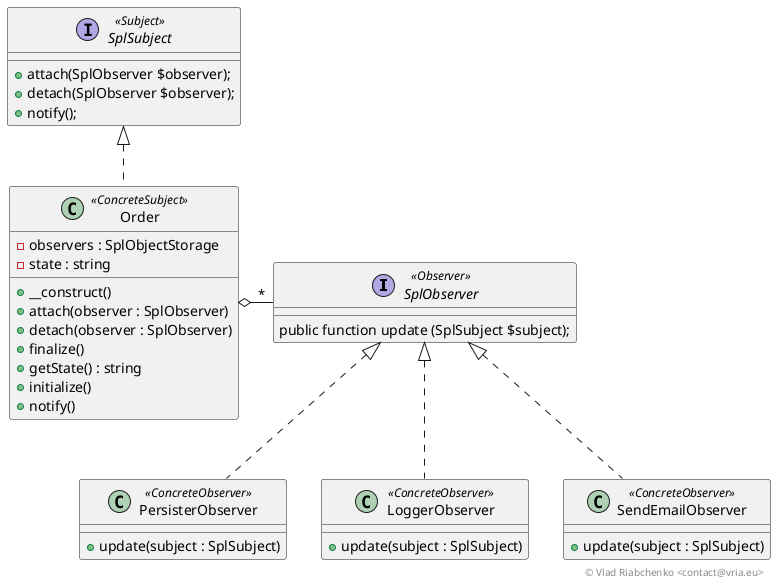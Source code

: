 @startuml

interface SplObserver << Observer >> {
    public function update (SplSubject $subject);
}

interface SplSubject << Subject >> {
    +attach(SplObserver $observer);
    +detach(SplObserver $observer);
    +notify();
}

class Order << ConcreteSubject >> {
    -observers : SplObjectStorage
    -state : string
	+__construct()
    +attach(observer : SplObserver)
    +detach(observer : SplObserver)
    +finalize()
    +getState() : string
    +initialize()
    +notify()
}

class PersisterObserver << ConcreteObserver >> {
    +update(subject : SplSubject)
}

class LoggerObserver << ConcreteObserver >> {
    +update(subject : SplSubject)
}

class SendEmailObserver << ConcreteObserver >> {
    +update(subject : SplSubject)
}

SendEmailObserver .up.|> SplObserver
PersisterObserver .up.|> SplObserver
Order .up.|> SplSubject
LoggerObserver .up.|> SplObserver

Order o-right- "*" SplObserver

right footer © Vlad Riabchenko <contact@vria.eu>

@enduml
